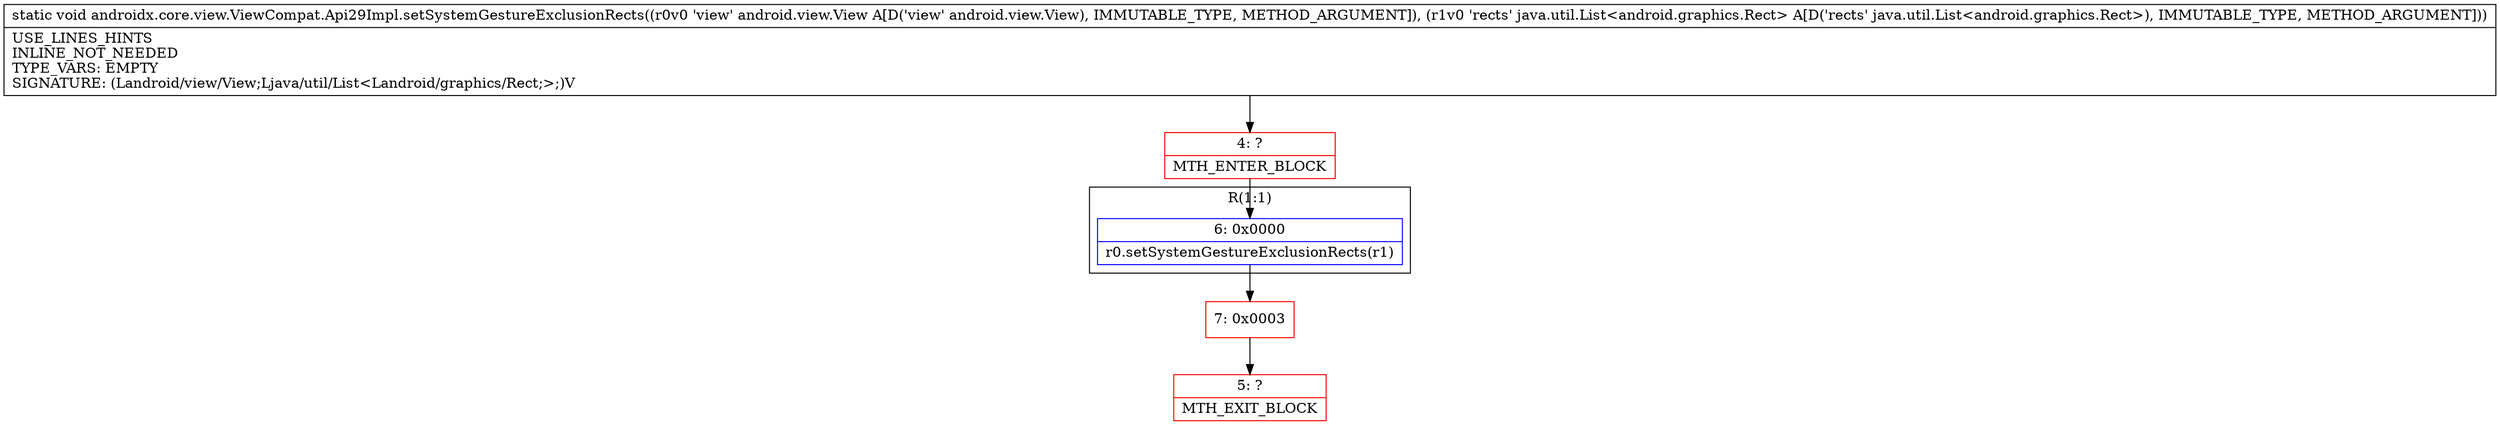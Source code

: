digraph "CFG forandroidx.core.view.ViewCompat.Api29Impl.setSystemGestureExclusionRects(Landroid\/view\/View;Ljava\/util\/List;)V" {
subgraph cluster_Region_771099760 {
label = "R(1:1)";
node [shape=record,color=blue];
Node_6 [shape=record,label="{6\:\ 0x0000|r0.setSystemGestureExclusionRects(r1)\l}"];
}
Node_4 [shape=record,color=red,label="{4\:\ ?|MTH_ENTER_BLOCK\l}"];
Node_7 [shape=record,color=red,label="{7\:\ 0x0003}"];
Node_5 [shape=record,color=red,label="{5\:\ ?|MTH_EXIT_BLOCK\l}"];
MethodNode[shape=record,label="{static void androidx.core.view.ViewCompat.Api29Impl.setSystemGestureExclusionRects((r0v0 'view' android.view.View A[D('view' android.view.View), IMMUTABLE_TYPE, METHOD_ARGUMENT]), (r1v0 'rects' java.util.List\<android.graphics.Rect\> A[D('rects' java.util.List\<android.graphics.Rect\>), IMMUTABLE_TYPE, METHOD_ARGUMENT]))  | USE_LINES_HINTS\lINLINE_NOT_NEEDED\lTYPE_VARS: EMPTY\lSIGNATURE: (Landroid\/view\/View;Ljava\/util\/List\<Landroid\/graphics\/Rect;\>;)V\l}"];
MethodNode -> Node_4;Node_6 -> Node_7;
Node_4 -> Node_6;
Node_7 -> Node_5;
}


